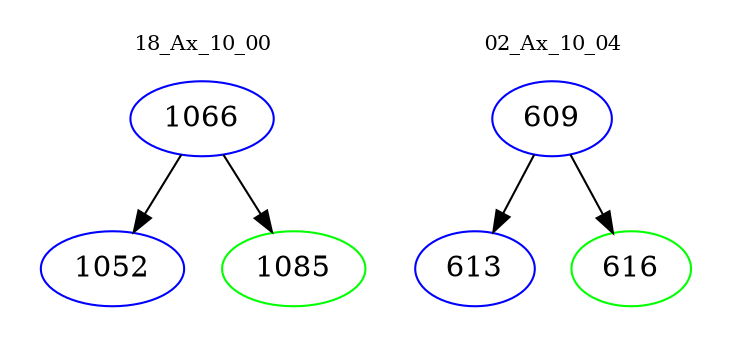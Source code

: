 digraph{
subgraph cluster_0 {
color = white
label = "18_Ax_10_00";
fontsize=10;
T0_1066 [label="1066", color="blue"]
T0_1066 -> T0_1052 [color="black"]
T0_1052 [label="1052", color="blue"]
T0_1066 -> T0_1085 [color="black"]
T0_1085 [label="1085", color="green"]
}
subgraph cluster_1 {
color = white
label = "02_Ax_10_04";
fontsize=10;
T1_609 [label="609", color="blue"]
T1_609 -> T1_613 [color="black"]
T1_613 [label="613", color="blue"]
T1_609 -> T1_616 [color="black"]
T1_616 [label="616", color="green"]
}
}
